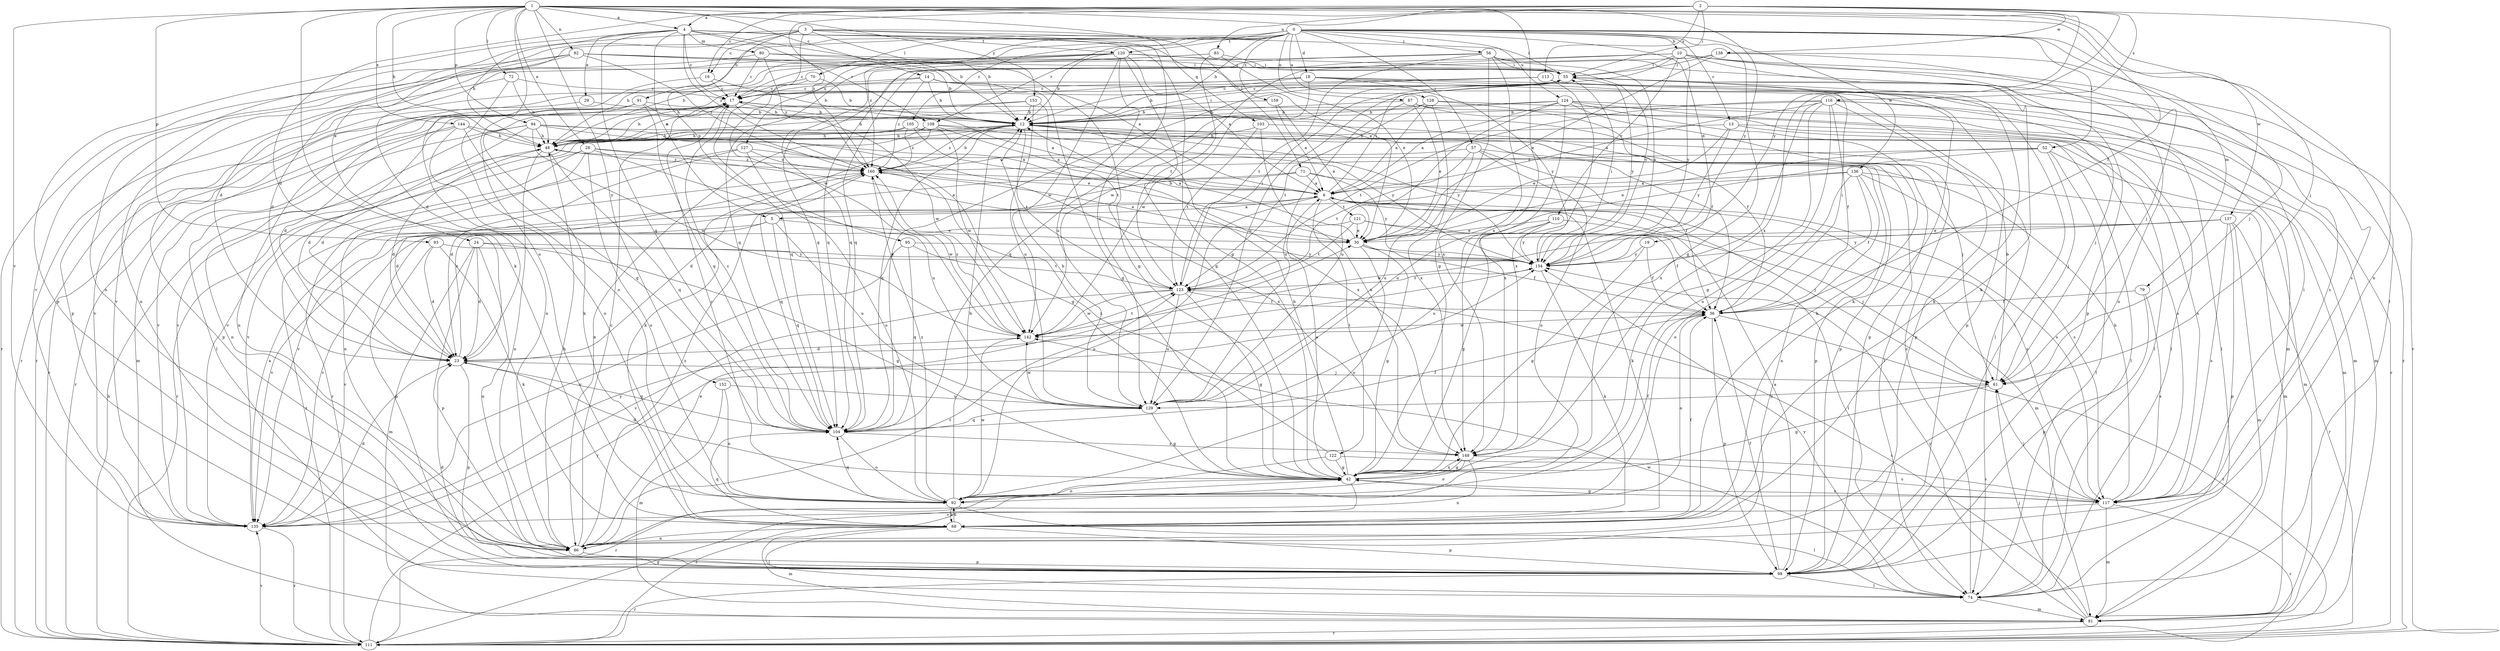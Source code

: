 strict digraph  {
0;
1;
2;
3;
4;
5;
6;
10;
12;
13;
14;
16;
17;
18;
19;
23;
24;
28;
29;
30;
36;
42;
48;
52;
55;
56;
57;
61;
68;
70;
71;
72;
74;
79;
80;
81;
82;
83;
86;
87;
91;
92;
93;
94;
95;
98;
103;
104;
105;
108;
110;
111;
113;
116;
117;
120;
121;
122;
123;
124;
127;
128;
129;
135;
136;
137;
138;
142;
144;
148;
152;
153;
154;
159;
160;
0 -> 10  [label=b];
0 -> 12  [label=b];
0 -> 13  [label=c];
0 -> 18  [label=d];
0 -> 19  [label=d];
0 -> 24  [label=e];
0 -> 42  [label=g];
0 -> 52  [label=i];
0 -> 56  [label=j];
0 -> 57  [label=j];
0 -> 70  [label=l];
0 -> 79  [label=m];
0 -> 87  [label=o];
0 -> 91  [label=o];
0 -> 105  [label=r];
0 -> 108  [label=r];
0 -> 120  [label=t];
0 -> 124  [label=u];
0 -> 127  [label=u];
0 -> 128  [label=u];
0 -> 136  [label=w];
0 -> 137  [label=w];
0 -> 159  [label=z];
0 -> 160  [label=z];
1 -> 4  [label=a];
1 -> 14  [label=c];
1 -> 28  [label=e];
1 -> 36  [label=f];
1 -> 48  [label=h];
1 -> 61  [label=j];
1 -> 68  [label=k];
1 -> 71  [label=l];
1 -> 72  [label=l];
1 -> 74  [label=l];
1 -> 82  [label=n];
1 -> 92  [label=o];
1 -> 93  [label=p];
1 -> 94  [label=p];
1 -> 135  [label=v];
1 -> 144  [label=x];
1 -> 148  [label=x];
1 -> 152  [label=y];
1 -> 153  [label=y];
1 -> 154  [label=y];
2 -> 4  [label=a];
2 -> 16  [label=c];
2 -> 23  [label=d];
2 -> 55  [label=i];
2 -> 83  [label=n];
2 -> 86  [label=n];
2 -> 113  [label=s];
2 -> 116  [label=s];
2 -> 138  [label=w];
2 -> 148  [label=x];
2 -> 154  [label=y];
2 -> 160  [label=z];
3 -> 12  [label=b];
3 -> 16  [label=c];
3 -> 23  [label=d];
3 -> 55  [label=i];
3 -> 86  [label=n];
3 -> 95  [label=p];
3 -> 103  [label=q];
3 -> 120  [label=t];
3 -> 129  [label=u];
3 -> 142  [label=w];
4 -> 5  [label=a];
4 -> 12  [label=b];
4 -> 17  [label=c];
4 -> 29  [label=e];
4 -> 30  [label=e];
4 -> 42  [label=g];
4 -> 48  [label=h];
4 -> 80  [label=m];
4 -> 98  [label=p];
4 -> 104  [label=q];
4 -> 108  [label=r];
4 -> 160  [label=z];
5 -> 30  [label=e];
5 -> 98  [label=p];
5 -> 104  [label=q];
5 -> 129  [label=u];
5 -> 135  [label=v];
6 -> 5  [label=a];
6 -> 55  [label=i];
6 -> 61  [label=j];
6 -> 68  [label=k];
6 -> 81  [label=m];
6 -> 92  [label=o];
6 -> 117  [label=s];
6 -> 121  [label=t];
6 -> 122  [label=t];
10 -> 55  [label=i];
10 -> 61  [label=j];
10 -> 68  [label=k];
10 -> 98  [label=p];
10 -> 104  [label=q];
10 -> 110  [label=r];
10 -> 111  [label=r];
10 -> 129  [label=u];
10 -> 142  [label=w];
10 -> 154  [label=y];
12 -> 48  [label=h];
12 -> 55  [label=i];
12 -> 98  [label=p];
12 -> 104  [label=q];
12 -> 123  [label=t];
12 -> 135  [label=v];
12 -> 154  [label=y];
12 -> 160  [label=z];
13 -> 30  [label=e];
13 -> 48  [label=h];
13 -> 81  [label=m];
13 -> 117  [label=s];
13 -> 154  [label=y];
14 -> 12  [label=b];
14 -> 17  [label=c];
14 -> 42  [label=g];
14 -> 74  [label=l];
14 -> 111  [label=r];
14 -> 160  [label=z];
16 -> 12  [label=b];
16 -> 17  [label=c];
16 -> 86  [label=n];
17 -> 12  [label=b];
17 -> 36  [label=f];
17 -> 48  [label=h];
17 -> 81  [label=m];
17 -> 111  [label=r];
17 -> 142  [label=w];
18 -> 12  [label=b];
18 -> 17  [label=c];
18 -> 48  [label=h];
18 -> 68  [label=k];
18 -> 81  [label=m];
18 -> 98  [label=p];
18 -> 142  [label=w];
18 -> 154  [label=y];
19 -> 36  [label=f];
19 -> 42  [label=g];
19 -> 154  [label=y];
23 -> 61  [label=j];
23 -> 98  [label=p];
23 -> 104  [label=q];
23 -> 160  [label=z];
24 -> 23  [label=d];
24 -> 42  [label=g];
24 -> 81  [label=m];
24 -> 86  [label=n];
24 -> 98  [label=p];
24 -> 154  [label=y];
28 -> 30  [label=e];
28 -> 86  [label=n];
28 -> 92  [label=o];
28 -> 111  [label=r];
28 -> 129  [label=u];
28 -> 135  [label=v];
28 -> 160  [label=z];
29 -> 12  [label=b];
29 -> 98  [label=p];
30 -> 12  [label=b];
30 -> 36  [label=f];
30 -> 42  [label=g];
30 -> 92  [label=o];
30 -> 154  [label=y];
36 -> 55  [label=i];
36 -> 92  [label=o];
36 -> 98  [label=p];
36 -> 111  [label=r];
36 -> 142  [label=w];
42 -> 6  [label=a];
42 -> 12  [label=b];
42 -> 23  [label=d];
42 -> 36  [label=f];
42 -> 92  [label=o];
42 -> 111  [label=r];
42 -> 117  [label=s];
42 -> 148  [label=x];
48 -> 12  [label=b];
48 -> 17  [label=c];
48 -> 23  [label=d];
48 -> 86  [label=n];
48 -> 104  [label=q];
48 -> 160  [label=z];
52 -> 30  [label=e];
52 -> 61  [label=j];
52 -> 74  [label=l];
52 -> 81  [label=m];
52 -> 129  [label=u];
52 -> 160  [label=z];
55 -> 17  [label=c];
55 -> 104  [label=q];
55 -> 117  [label=s];
55 -> 154  [label=y];
56 -> 23  [label=d];
56 -> 42  [label=g];
56 -> 55  [label=i];
56 -> 104  [label=q];
56 -> 117  [label=s];
56 -> 123  [label=t];
56 -> 148  [label=x];
56 -> 154  [label=y];
57 -> 36  [label=f];
57 -> 92  [label=o];
57 -> 98  [label=p];
57 -> 123  [label=t];
57 -> 129  [label=u];
57 -> 160  [label=z];
61 -> 12  [label=b];
61 -> 42  [label=g];
61 -> 129  [label=u];
68 -> 36  [label=f];
68 -> 74  [label=l];
68 -> 81  [label=m];
68 -> 86  [label=n];
68 -> 92  [label=o];
68 -> 98  [label=p];
68 -> 104  [label=q];
70 -> 12  [label=b];
70 -> 17  [label=c];
70 -> 104  [label=q];
71 -> 6  [label=a];
71 -> 23  [label=d];
71 -> 104  [label=q];
71 -> 117  [label=s];
71 -> 154  [label=y];
72 -> 17  [label=c];
72 -> 48  [label=h];
72 -> 92  [label=o];
72 -> 111  [label=r];
74 -> 17  [label=c];
74 -> 81  [label=m];
74 -> 142  [label=w];
74 -> 154  [label=y];
79 -> 36  [label=f];
79 -> 98  [label=p];
79 -> 117  [label=s];
80 -> 17  [label=c];
80 -> 23  [label=d];
80 -> 42  [label=g];
80 -> 55  [label=i];
80 -> 160  [label=z];
81 -> 61  [label=j];
81 -> 111  [label=r];
81 -> 123  [label=t];
81 -> 154  [label=y];
82 -> 6  [label=a];
82 -> 12  [label=b];
82 -> 55  [label=i];
82 -> 86  [label=n];
82 -> 98  [label=p];
82 -> 111  [label=r];
82 -> 160  [label=z];
83 -> 30  [label=e];
83 -> 48  [label=h];
83 -> 55  [label=i];
83 -> 104  [label=q];
83 -> 123  [label=t];
86 -> 17  [label=c];
86 -> 30  [label=e];
86 -> 48  [label=h];
86 -> 98  [label=p];
86 -> 123  [label=t];
86 -> 160  [label=z];
87 -> 12  [label=b];
87 -> 30  [label=e];
87 -> 74  [label=l];
87 -> 81  [label=m];
87 -> 129  [label=u];
91 -> 6  [label=a];
91 -> 12  [label=b];
91 -> 68  [label=k];
91 -> 86  [label=n];
91 -> 104  [label=q];
91 -> 135  [label=v];
92 -> 12  [label=b];
92 -> 17  [label=c];
92 -> 68  [label=k];
92 -> 74  [label=l];
92 -> 104  [label=q];
92 -> 142  [label=w];
92 -> 160  [label=z];
93 -> 23  [label=d];
93 -> 68  [label=k];
93 -> 135  [label=v];
93 -> 154  [label=y];
94 -> 6  [label=a];
94 -> 23  [label=d];
94 -> 30  [label=e];
94 -> 48  [label=h];
94 -> 86  [label=n];
94 -> 117  [label=s];
94 -> 135  [label=v];
94 -> 142  [label=w];
95 -> 104  [label=q];
95 -> 123  [label=t];
95 -> 135  [label=v];
95 -> 154  [label=y];
98 -> 6  [label=a];
98 -> 23  [label=d];
98 -> 36  [label=f];
98 -> 55  [label=i];
98 -> 74  [label=l];
98 -> 111  [label=r];
103 -> 48  [label=h];
103 -> 61  [label=j];
103 -> 123  [label=t];
103 -> 148  [label=x];
104 -> 17  [label=c];
104 -> 36  [label=f];
104 -> 55  [label=i];
104 -> 92  [label=o];
104 -> 148  [label=x];
105 -> 48  [label=h];
105 -> 74  [label=l];
105 -> 135  [label=v];
105 -> 148  [label=x];
105 -> 160  [label=z];
108 -> 6  [label=a];
108 -> 48  [label=h];
108 -> 68  [label=k];
108 -> 74  [label=l];
108 -> 86  [label=n];
108 -> 142  [label=w];
108 -> 154  [label=y];
110 -> 30  [label=e];
110 -> 42  [label=g];
110 -> 61  [label=j];
110 -> 129  [label=u];
110 -> 154  [label=y];
111 -> 42  [label=g];
111 -> 48  [label=h];
111 -> 135  [label=v];
111 -> 154  [label=y];
111 -> 160  [label=z];
113 -> 17  [label=c];
113 -> 68  [label=k];
113 -> 111  [label=r];
113 -> 135  [label=v];
113 -> 148  [label=x];
116 -> 6  [label=a];
116 -> 12  [label=b];
116 -> 36  [label=f];
116 -> 42  [label=g];
116 -> 61  [label=j];
116 -> 74  [label=l];
116 -> 92  [label=o];
116 -> 98  [label=p];
116 -> 123  [label=t];
116 -> 148  [label=x];
117 -> 42  [label=g];
117 -> 48  [label=h];
117 -> 55  [label=i];
117 -> 61  [label=j];
117 -> 81  [label=m];
117 -> 111  [label=r];
117 -> 135  [label=v];
120 -> 6  [label=a];
120 -> 12  [label=b];
120 -> 17  [label=c];
120 -> 42  [label=g];
120 -> 48  [label=h];
120 -> 55  [label=i];
120 -> 104  [label=q];
120 -> 129  [label=u];
120 -> 135  [label=v];
120 -> 142  [label=w];
120 -> 154  [label=y];
121 -> 30  [label=e];
121 -> 36  [label=f];
121 -> 74  [label=l];
121 -> 123  [label=t];
121 -> 135  [label=v];
122 -> 42  [label=g];
122 -> 111  [label=r];
122 -> 117  [label=s];
122 -> 160  [label=z];
123 -> 36  [label=f];
123 -> 42  [label=g];
123 -> 55  [label=i];
123 -> 129  [label=u];
123 -> 135  [label=v];
123 -> 142  [label=w];
124 -> 6  [label=a];
124 -> 12  [label=b];
124 -> 48  [label=h];
124 -> 68  [label=k];
124 -> 74  [label=l];
124 -> 98  [label=p];
124 -> 111  [label=r];
124 -> 129  [label=u];
124 -> 148  [label=x];
127 -> 23  [label=d];
127 -> 92  [label=o];
127 -> 111  [label=r];
127 -> 148  [label=x];
127 -> 160  [label=z];
128 -> 6  [label=a];
128 -> 12  [label=b];
128 -> 36  [label=f];
128 -> 81  [label=m];
128 -> 123  [label=t];
128 -> 148  [label=x];
129 -> 12  [label=b];
129 -> 42  [label=g];
129 -> 104  [label=q];
129 -> 142  [label=w];
135 -> 6  [label=a];
135 -> 23  [label=d];
135 -> 111  [label=r];
135 -> 154  [label=y];
136 -> 6  [label=a];
136 -> 36  [label=f];
136 -> 81  [label=m];
136 -> 86  [label=n];
136 -> 92  [label=o];
136 -> 117  [label=s];
136 -> 135  [label=v];
137 -> 30  [label=e];
137 -> 81  [label=m];
137 -> 98  [label=p];
137 -> 111  [label=r];
137 -> 117  [label=s];
137 -> 142  [label=w];
137 -> 154  [label=y];
138 -> 30  [label=e];
138 -> 55  [label=i];
138 -> 61  [label=j];
138 -> 86  [label=n];
138 -> 104  [label=q];
142 -> 23  [label=d];
142 -> 123  [label=t];
142 -> 160  [label=z];
144 -> 23  [label=d];
144 -> 42  [label=g];
144 -> 48  [label=h];
144 -> 92  [label=o];
144 -> 104  [label=q];
144 -> 111  [label=r];
148 -> 42  [label=g];
148 -> 86  [label=n];
148 -> 92  [label=o];
148 -> 117  [label=s];
152 -> 81  [label=m];
152 -> 92  [label=o];
152 -> 129  [label=u];
153 -> 12  [label=b];
153 -> 23  [label=d];
153 -> 74  [label=l];
153 -> 123  [label=t];
153 -> 129  [label=u];
154 -> 55  [label=i];
154 -> 68  [label=k];
154 -> 123  [label=t];
159 -> 6  [label=a];
159 -> 12  [label=b];
159 -> 30  [label=e];
160 -> 6  [label=a];
160 -> 12  [label=b];
160 -> 23  [label=d];
160 -> 30  [label=e];
160 -> 142  [label=w];
}
